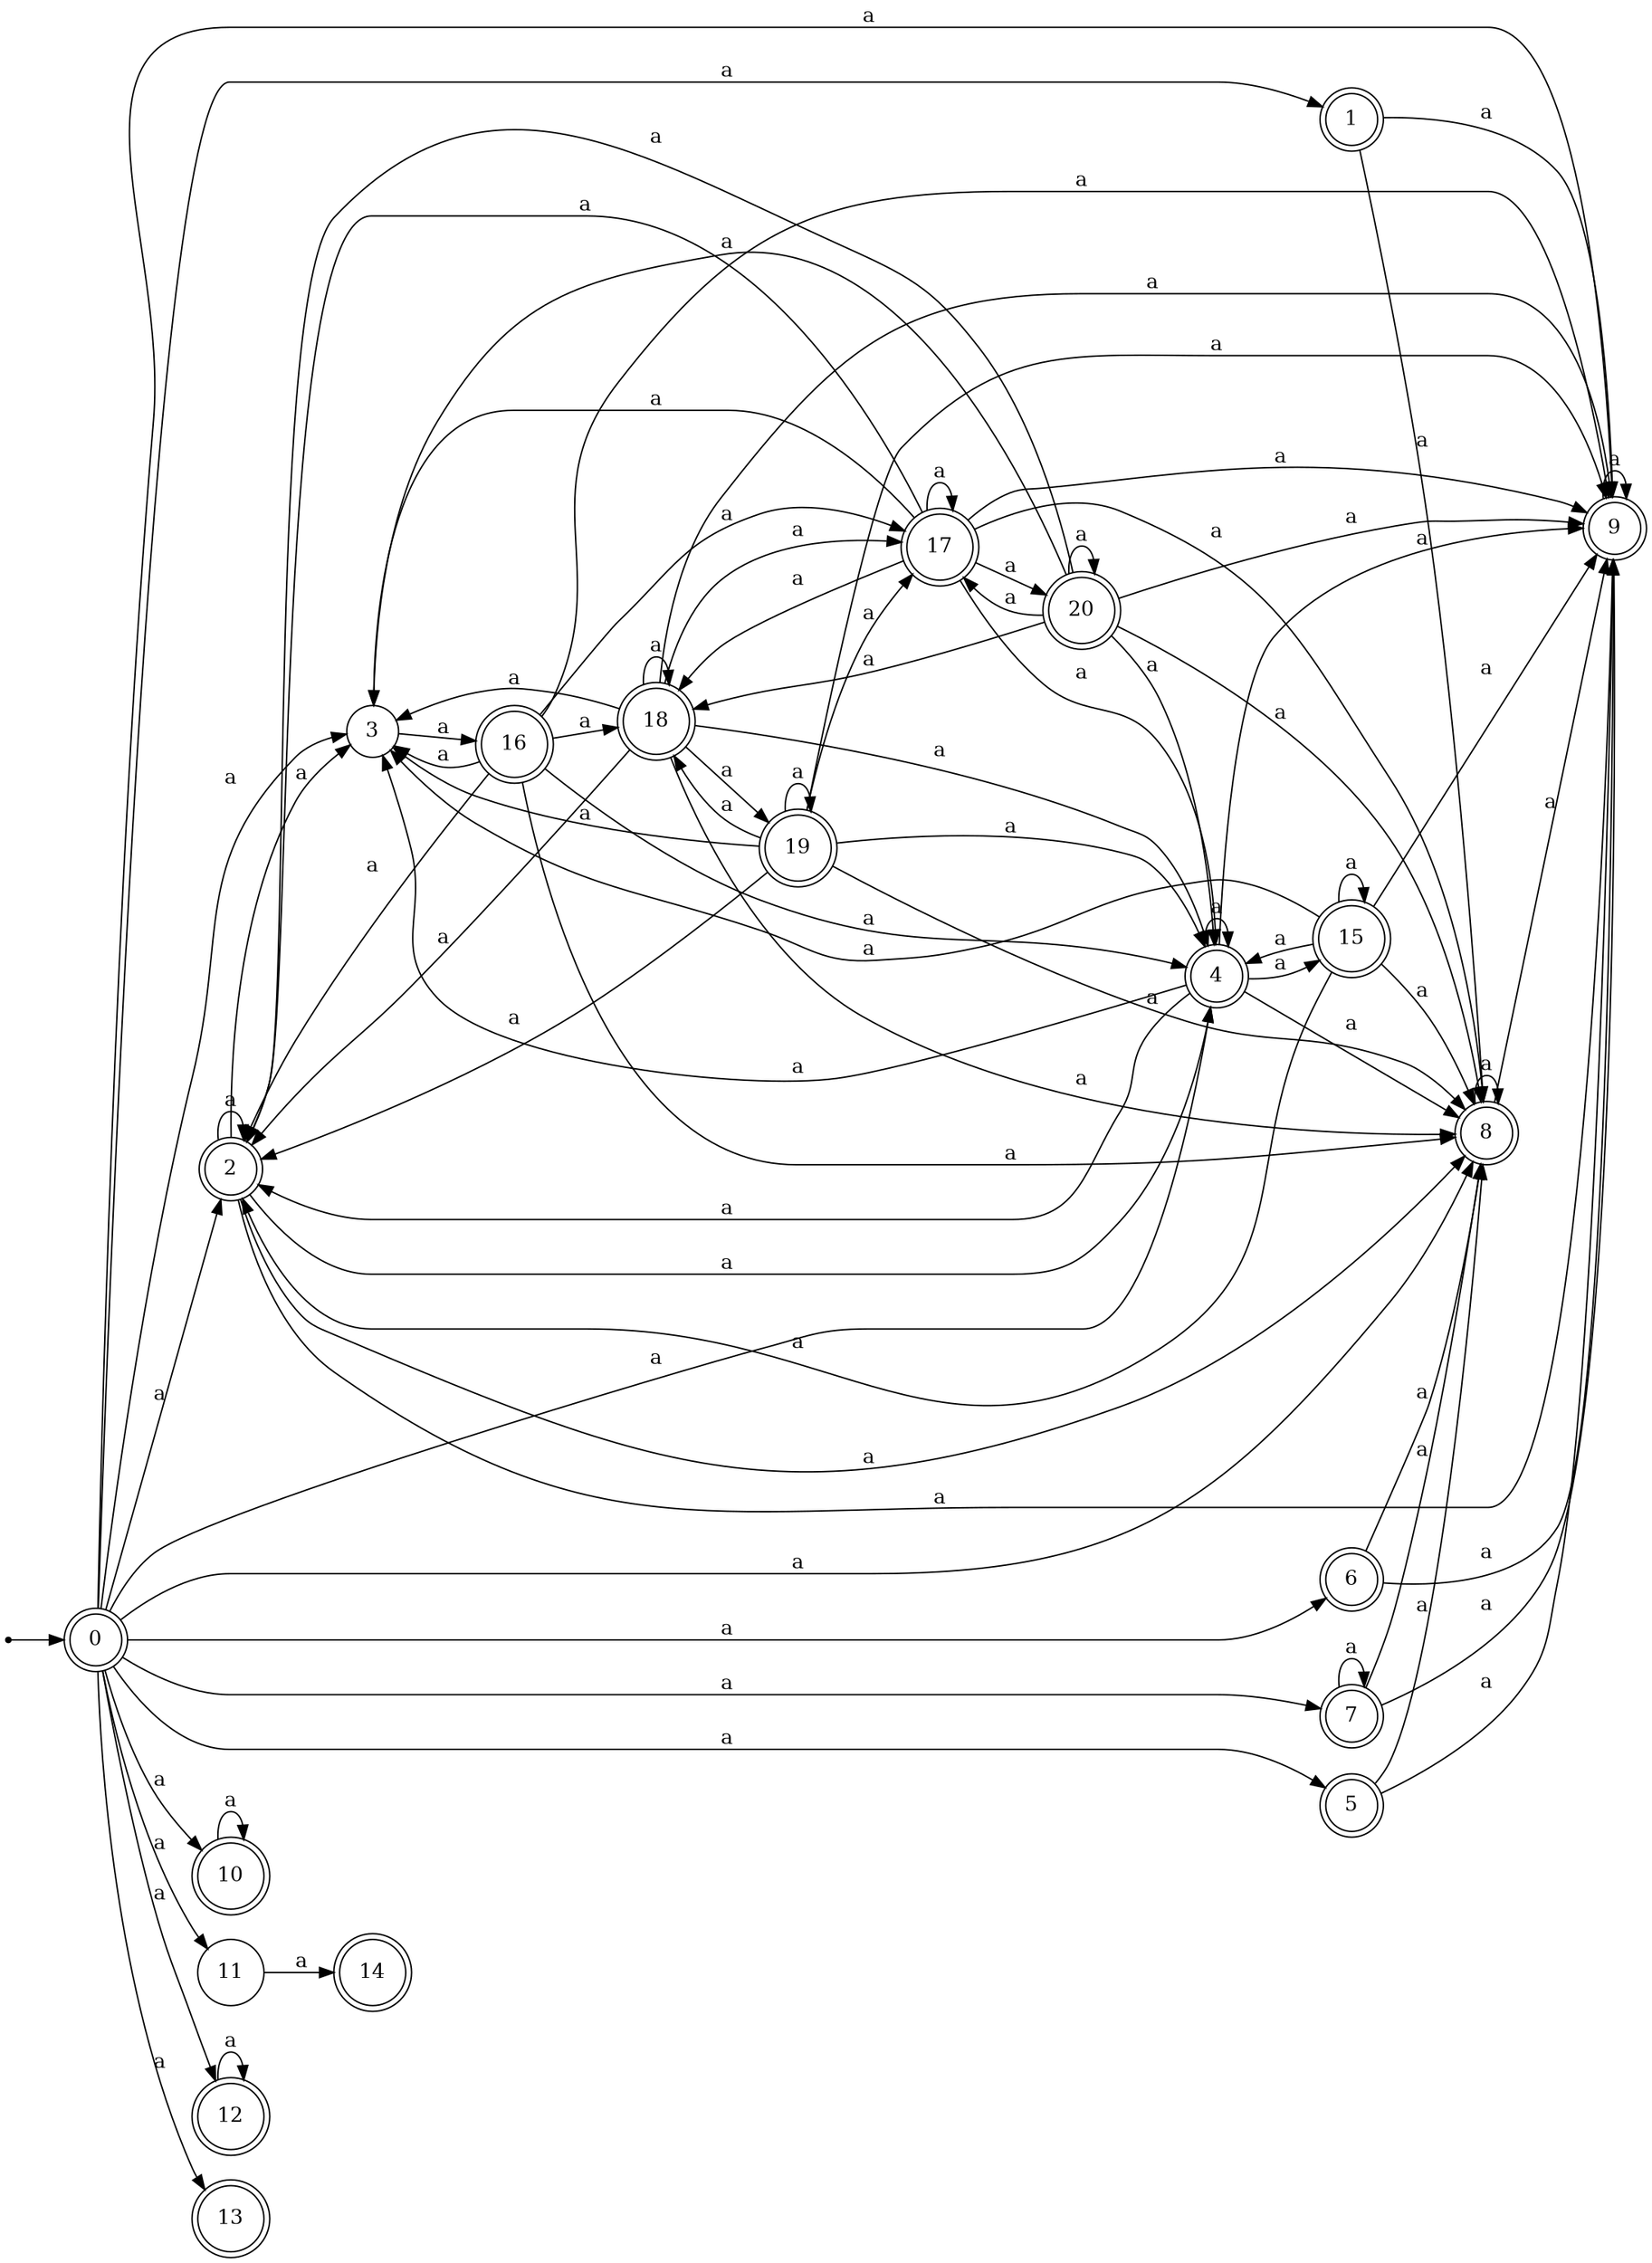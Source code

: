 digraph finite_state_machine {
rankdir=LR;
size="20,20";
node [shape = point]; "dummy0"
node [shape = doublecircle]; "0";"dummy0" -> "0";
node [shape = doublecircle]; "1";node [shape = doublecircle]; "2";node [shape = circle]; "3";
node [shape = doublecircle]; "4";node [shape = doublecircle]; "5";node [shape = doublecircle]; "6";node [shape = doublecircle]; "7";node [shape = doublecircle]; "8";node [shape = doublecircle]; "9";node [shape = doublecircle]; "10";node [shape = circle]; "11";
node [shape = doublecircle]; "12";node [shape = doublecircle]; "13";node [shape = doublecircle]; "14";node [shape = doublecircle]; "15";node [shape = doublecircle]; "16";node [shape = doublecircle]; "17";node [shape = doublecircle]; "18";node [shape = doublecircle]; "19";node [shape = doublecircle]; "20";"0" -> "1" [label = "a"];
 "0" -> "2" [label = "a"];
 "0" -> "3" [label = "a"];
 "0" -> "4" [label = "a"];
 "0" -> "5" [label = "a"];
 "0" -> "6" [label = "a"];
 "0" -> "7" [label = "a"];
 "0" -> "8" [label = "a"];
 "0" -> "9" [label = "a"];
 "0" -> "10" [label = "a"];
 "0" -> "11" [label = "a"];
 "0" -> "12" [label = "a"];
 "0" -> "13" [label = "a"];
 "12" -> "12" [label = "a"];
 "11" -> "14" [label = "a"];
 "10" -> "10" [label = "a"];
 "9" -> "9" [label = "a"];
 "8" -> "8" [label = "a"];
 "8" -> "9" [label = "a"];
 "7" -> "8" [label = "a"];
 "7" -> "9" [label = "a"];
 "7" -> "7" [label = "a"];
 "6" -> "8" [label = "a"];
 "6" -> "9" [label = "a"];
 "5" -> "8" [label = "a"];
 "5" -> "9" [label = "a"];
 "4" -> "2" [label = "a"];
 "4" -> "3" [label = "a"];
 "4" -> "4" [label = "a"];
 "4" -> "8" [label = "a"];
 "4" -> "9" [label = "a"];
 "4" -> "15" [label = "a"];
 "15" -> "2" [label = "a"];
 "15" -> "3" [label = "a"];
 "15" -> "4" [label = "a"];
 "15" -> "8" [label = "a"];
 "15" -> "9" [label = "a"];
 "15" -> "15" [label = "a"];
 "3" -> "16" [label = "a"];
 "16" -> "17" [label = "a"];
 "16" -> "2" [label = "a"];
 "16" -> "3" [label = "a"];
 "16" -> "4" [label = "a"];
 "16" -> "18" [label = "a"];
 "16" -> "8" [label = "a"];
 "16" -> "9" [label = "a"];
 "18" -> "2" [label = "a"];
 "18" -> "3" [label = "a"];
 "18" -> "4" [label = "a"];
 "18" -> "8" [label = "a"];
 "18" -> "9" [label = "a"];
 "18" -> "17" [label = "a"];
 "18" -> "18" [label = "a"];
 "18" -> "19" [label = "a"];
 "19" -> "2" [label = "a"];
 "19" -> "3" [label = "a"];
 "19" -> "4" [label = "a"];
 "19" -> "8" [label = "a"];
 "19" -> "9" [label = "a"];
 "19" -> "17" [label = "a"];
 "19" -> "18" [label = "a"];
 "19" -> "19" [label = "a"];
 "17" -> "2" [label = "a"];
 "17" -> "3" [label = "a"];
 "17" -> "4" [label = "a"];
 "17" -> "8" [label = "a"];
 "17" -> "9" [label = "a"];
 "17" -> "17" [label = "a"];
 "17" -> "18" [label = "a"];
 "17" -> "20" [label = "a"];
 "20" -> "2" [label = "a"];
 "20" -> "3" [label = "a"];
 "20" -> "4" [label = "a"];
 "20" -> "8" [label = "a"];
 "20" -> "9" [label = "a"];
 "20" -> "17" [label = "a"];
 "20" -> "18" [label = "a"];
 "20" -> "20" [label = "a"];
 "2" -> "2" [label = "a"];
 "2" -> "3" [label = "a"];
 "2" -> "4" [label = "a"];
 "2" -> "8" [label = "a"];
 "2" -> "9" [label = "a"];
 "1" -> "8" [label = "a"];
 "1" -> "9" [label = "a"];
 }
